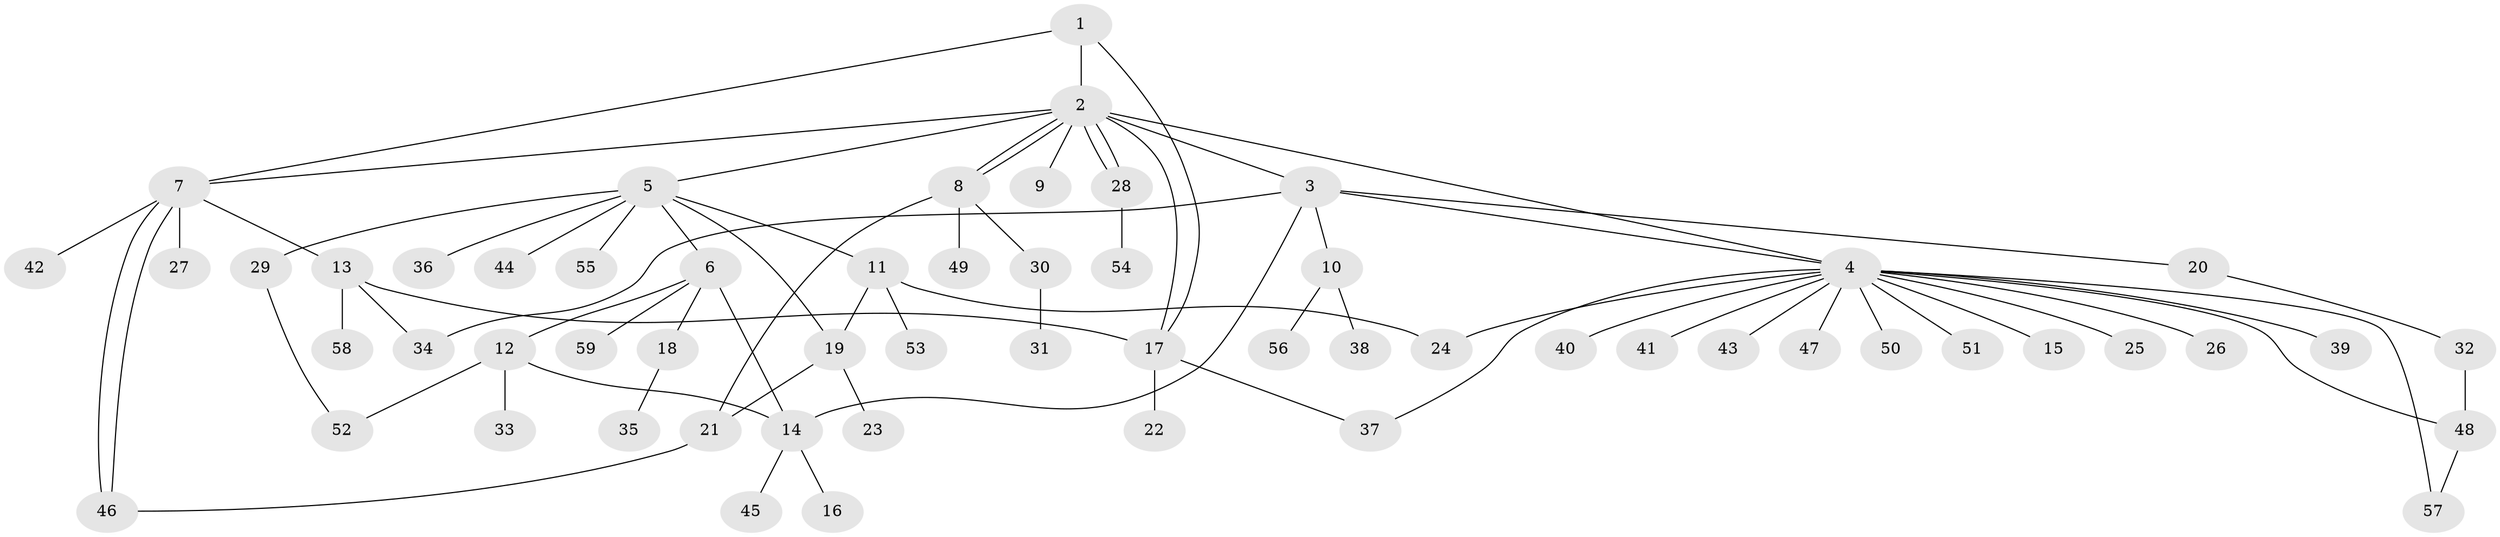 // coarse degree distribution, {3: 0.14285714285714285, 14: 0.047619047619047616, 7: 0.023809523809523808, 5: 0.07142857142857142, 6: 0.023809523809523808, 4: 0.047619047619047616, 1: 0.47619047619047616, 2: 0.16666666666666666}
// Generated by graph-tools (version 1.1) at 2025/23/03/03/25 07:23:53]
// undirected, 59 vertices, 76 edges
graph export_dot {
graph [start="1"]
  node [color=gray90,style=filled];
  1;
  2;
  3;
  4;
  5;
  6;
  7;
  8;
  9;
  10;
  11;
  12;
  13;
  14;
  15;
  16;
  17;
  18;
  19;
  20;
  21;
  22;
  23;
  24;
  25;
  26;
  27;
  28;
  29;
  30;
  31;
  32;
  33;
  34;
  35;
  36;
  37;
  38;
  39;
  40;
  41;
  42;
  43;
  44;
  45;
  46;
  47;
  48;
  49;
  50;
  51;
  52;
  53;
  54;
  55;
  56;
  57;
  58;
  59;
  1 -- 2;
  1 -- 7;
  1 -- 17;
  2 -- 3;
  2 -- 4;
  2 -- 5;
  2 -- 7;
  2 -- 8;
  2 -- 8;
  2 -- 9;
  2 -- 17;
  2 -- 28;
  2 -- 28;
  3 -- 4;
  3 -- 10;
  3 -- 14;
  3 -- 20;
  3 -- 34;
  4 -- 15;
  4 -- 24;
  4 -- 25;
  4 -- 26;
  4 -- 37;
  4 -- 39;
  4 -- 40;
  4 -- 41;
  4 -- 43;
  4 -- 47;
  4 -- 48;
  4 -- 50;
  4 -- 51;
  4 -- 57;
  5 -- 6;
  5 -- 11;
  5 -- 19;
  5 -- 29;
  5 -- 36;
  5 -- 44;
  5 -- 55;
  6 -- 12;
  6 -- 14;
  6 -- 18;
  6 -- 59;
  7 -- 13;
  7 -- 27;
  7 -- 42;
  7 -- 46;
  7 -- 46;
  8 -- 21;
  8 -- 30;
  8 -- 49;
  10 -- 38;
  10 -- 56;
  11 -- 19;
  11 -- 24;
  11 -- 53;
  12 -- 14;
  12 -- 33;
  12 -- 52;
  13 -- 17;
  13 -- 34;
  13 -- 58;
  14 -- 16;
  14 -- 45;
  17 -- 22;
  17 -- 37;
  18 -- 35;
  19 -- 21;
  19 -- 23;
  20 -- 32;
  21 -- 46;
  28 -- 54;
  29 -- 52;
  30 -- 31;
  32 -- 48;
  48 -- 57;
}

